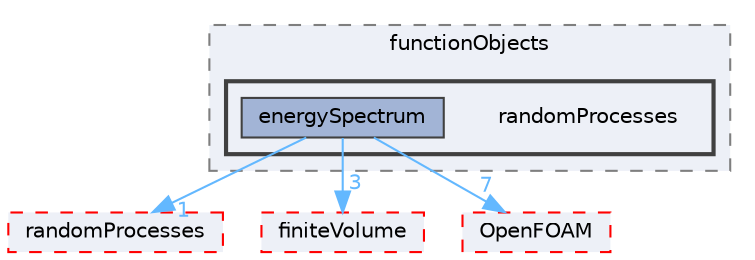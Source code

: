 digraph "src/functionObjects/randomProcesses"
{
 // LATEX_PDF_SIZE
  bgcolor="transparent";
  edge [fontname=Helvetica,fontsize=10,labelfontname=Helvetica,labelfontsize=10];
  node [fontname=Helvetica,fontsize=10,shape=box,height=0.2,width=0.4];
  compound=true
  subgraph clusterdir_de23f6d4f0962ea995903f5110543226 {
    graph [ bgcolor="#edf0f7", pencolor="grey50", label="functionObjects", fontname=Helvetica,fontsize=10 style="filled,dashed", URL="dir_de23f6d4f0962ea995903f5110543226.html",tooltip=""]
  subgraph clusterdir_5565e328b84a9b745fee094845bb587b {
    graph [ bgcolor="#edf0f7", pencolor="grey25", label="", fontname=Helvetica,fontsize=10 style="filled,bold", URL="dir_5565e328b84a9b745fee094845bb587b.html",tooltip=""]
    dir_5565e328b84a9b745fee094845bb587b [shape=plaintext, label="randomProcesses"];
  dir_7c2ca630980bc4a99f9f559730a3d35a [label="energySpectrum", fillcolor="#a2b4d6", color="grey25", style="filled", URL="dir_7c2ca630980bc4a99f9f559730a3d35a.html",tooltip=""];
  }
  }
  dir_6992af9b03f6fc22ea45caf98ff89caa [label="randomProcesses", fillcolor="#edf0f7", color="red", style="filled,dashed", URL="dir_6992af9b03f6fc22ea45caf98ff89caa.html",tooltip=""];
  dir_9bd15774b555cf7259a6fa18f99fe99b [label="finiteVolume", fillcolor="#edf0f7", color="red", style="filled,dashed", URL="dir_9bd15774b555cf7259a6fa18f99fe99b.html",tooltip=""];
  dir_c5473ff19b20e6ec4dfe5c310b3778a8 [label="OpenFOAM", fillcolor="#edf0f7", color="red", style="filled,dashed", URL="dir_c5473ff19b20e6ec4dfe5c310b3778a8.html",tooltip=""];
  dir_7c2ca630980bc4a99f9f559730a3d35a->dir_6992af9b03f6fc22ea45caf98ff89caa [headlabel="1", labeldistance=1.5 headhref="dir_001143_003185.html" href="dir_001143_003185.html" color="steelblue1" fontcolor="steelblue1"];
  dir_7c2ca630980bc4a99f9f559730a3d35a->dir_9bd15774b555cf7259a6fa18f99fe99b [headlabel="3", labeldistance=1.5 headhref="dir_001143_001387.html" href="dir_001143_001387.html" color="steelblue1" fontcolor="steelblue1"];
  dir_7c2ca630980bc4a99f9f559730a3d35a->dir_c5473ff19b20e6ec4dfe5c310b3778a8 [headlabel="7", labeldistance=1.5 headhref="dir_001143_002695.html" href="dir_001143_002695.html" color="steelblue1" fontcolor="steelblue1"];
}
